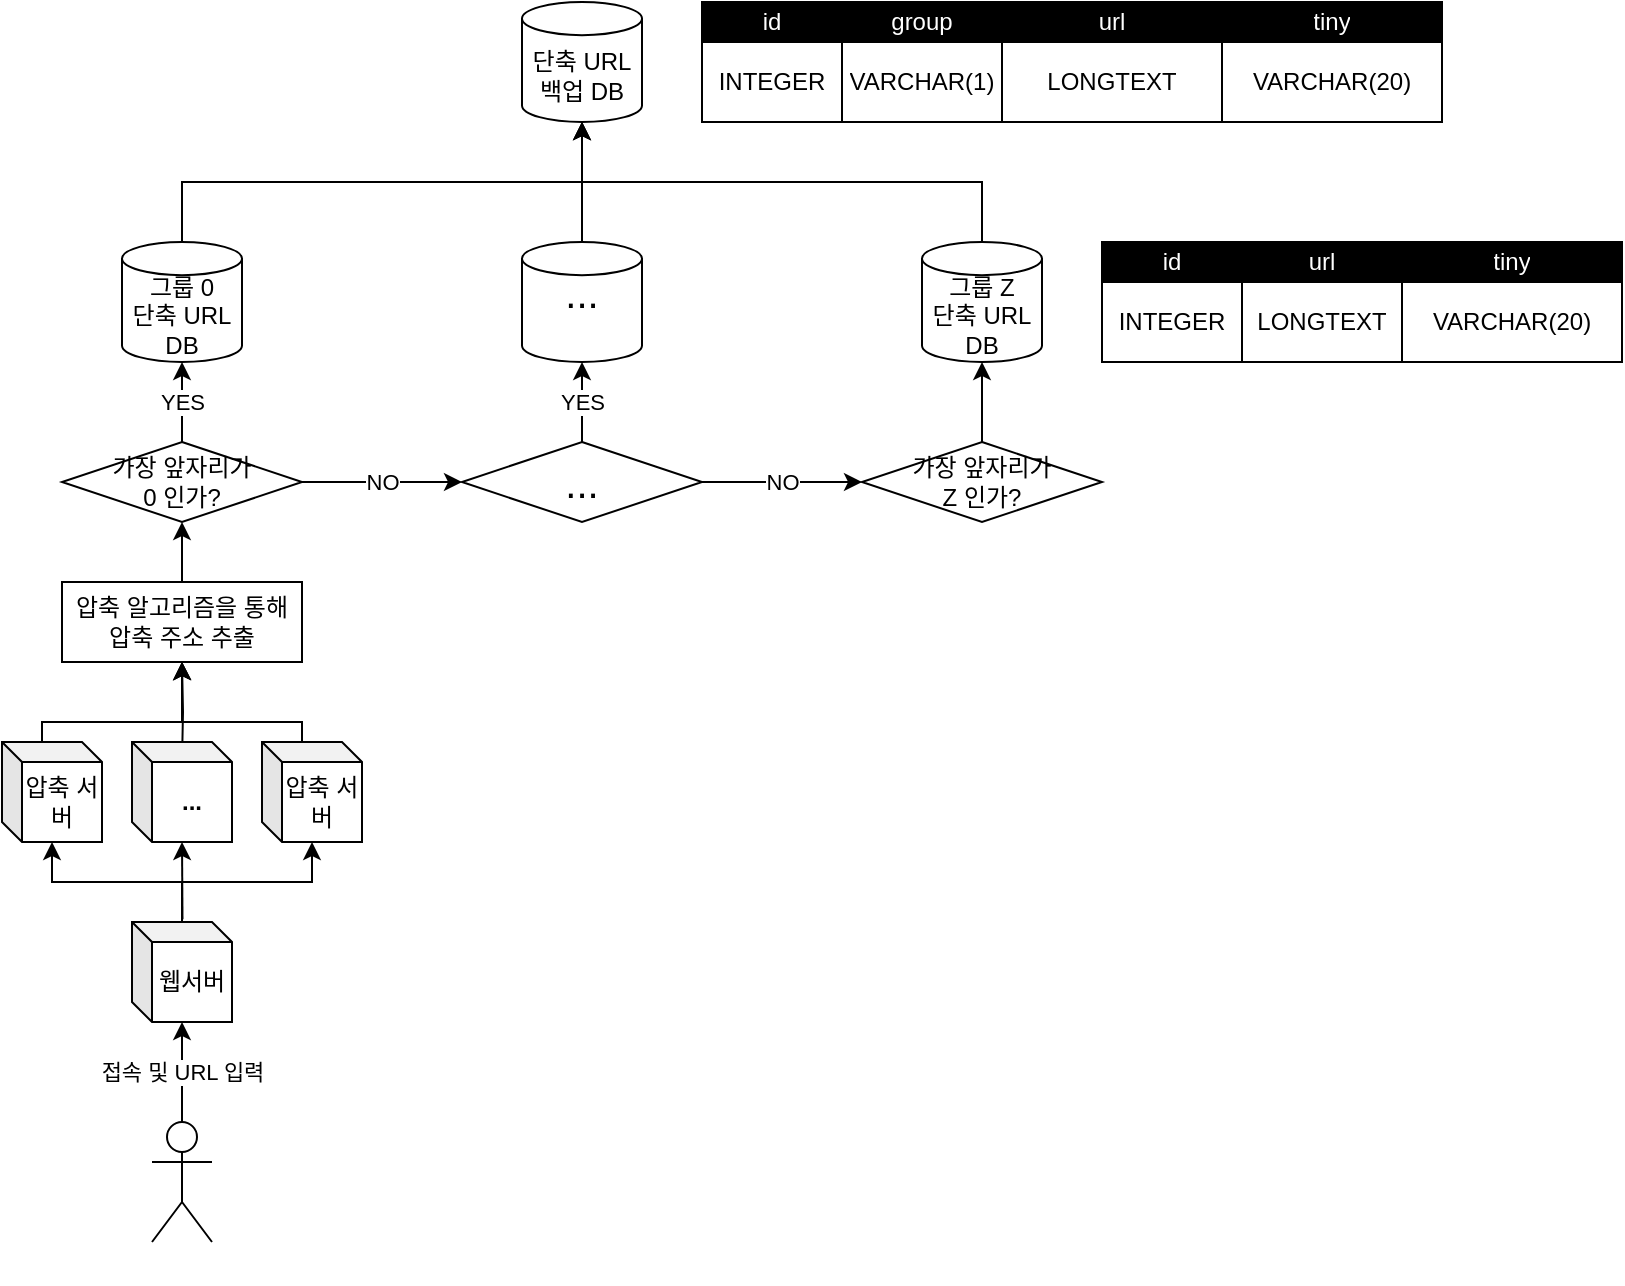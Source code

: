 <mxfile version="14.2.7" type="device"><diagram id="WBcepLeo2mhATagDJu6R" name="Page-1"><mxGraphModel dx="440" dy="453" grid="1" gridSize="10" guides="1" tooltips="1" connect="1" arrows="1" fold="1" page="1" pageScale="1" pageWidth="827" pageHeight="1169" math="0" shadow="0"><root><mxCell id="0"/><mxCell id="1" parent="0"/><mxCell id="1TQgqZklq7w6J_aaLBHr-34" style="edgeStyle=orthogonalEdgeStyle;rounded=0;orthogonalLoop=1;jettySize=auto;html=1;exitX=0.5;exitY=0;exitDx=0;exitDy=0;exitPerimeter=0;entryX=0.5;entryY=1;entryDx=0;entryDy=0;entryPerimeter=0;fontColor=#000000;" parent="1" source="1TQgqZklq7w6J_aaLBHr-1" target="1TQgqZklq7w6J_aaLBHr-30" edge="1"><mxGeometry relative="1" as="geometry"/></mxCell><mxCell id="1TQgqZklq7w6J_aaLBHr-1" value="그룹 0&lt;br&gt;단축 URL DB" style="shape=cylinder3;whiteSpace=wrap;html=1;boundedLbl=1;backgroundOutline=1;size=8.286;" parent="1" vertex="1"><mxGeometry x="110" y="260" width="60" height="60" as="geometry"/></mxCell><mxCell id="1TQgqZklq7w6J_aaLBHr-3" value="" style="shape=table;html=1;whiteSpace=wrap;startSize=0;container=1;collapsible=0;childLayout=tableLayout;" parent="1" vertex="1"><mxGeometry x="600" y="260" width="260" height="60" as="geometry"/></mxCell><mxCell id="1TQgqZklq7w6J_aaLBHr-4" value="" style="shape=partialRectangle;html=1;whiteSpace=wrap;collapsible=0;dropTarget=0;pointerEvents=0;fillColor=none;top=0;left=0;bottom=0;right=0;points=[[0,0.5],[1,0.5]];portConstraint=eastwest;" parent="1TQgqZklq7w6J_aaLBHr-3" vertex="1"><mxGeometry width="260" height="20" as="geometry"/></mxCell><mxCell id="1TQgqZklq7w6J_aaLBHr-5" value="id" style="shape=partialRectangle;html=1;whiteSpace=wrap;connectable=0;overflow=hidden;top=0;left=0;bottom=0;right=0;fillColor=#000000;fontColor=#FFFFFF;strokeColor=none;" parent="1TQgqZklq7w6J_aaLBHr-4" vertex="1"><mxGeometry width="70" height="20" as="geometry"/></mxCell><mxCell id="1TQgqZklq7w6J_aaLBHr-6" value="url" style="shape=partialRectangle;html=1;whiteSpace=wrap;connectable=0;overflow=hidden;top=0;left=0;bottom=0;right=0;fillColor=#000000;fontColor=#FFFFFF;strokeColor=none;" parent="1TQgqZklq7w6J_aaLBHr-4" vertex="1"><mxGeometry x="70" width="80" height="20" as="geometry"/></mxCell><mxCell id="1TQgqZklq7w6J_aaLBHr-7" value="tiny" style="shape=partialRectangle;html=1;whiteSpace=wrap;connectable=0;overflow=hidden;top=0;left=0;bottom=0;right=0;fillColor=#000000;fontColor=#FFFFFF;strokeColor=none;" parent="1TQgqZklq7w6J_aaLBHr-4" vertex="1"><mxGeometry x="150" width="110" height="20" as="geometry"/></mxCell><mxCell id="1TQgqZklq7w6J_aaLBHr-8" value="" style="shape=partialRectangle;html=1;whiteSpace=wrap;collapsible=0;dropTarget=0;pointerEvents=0;fillColor=none;top=0;left=0;bottom=0;right=0;points=[[0,0.5],[1,0.5]];portConstraint=eastwest;" parent="1TQgqZklq7w6J_aaLBHr-3" vertex="1"><mxGeometry y="20" width="260" height="40" as="geometry"/></mxCell><mxCell id="1TQgqZklq7w6J_aaLBHr-9" value="INTEGER" style="shape=partialRectangle;html=1;whiteSpace=wrap;connectable=0;overflow=hidden;fillColor=none;top=0;left=0;bottom=0;right=0;" parent="1TQgqZklq7w6J_aaLBHr-8" vertex="1"><mxGeometry width="70" height="40" as="geometry"/></mxCell><mxCell id="1TQgqZklq7w6J_aaLBHr-10" value="LONGTEXT" style="shape=partialRectangle;html=1;whiteSpace=wrap;connectable=0;overflow=hidden;fillColor=none;top=0;left=0;bottom=0;right=0;" parent="1TQgqZklq7w6J_aaLBHr-8" vertex="1"><mxGeometry x="70" width="80" height="40" as="geometry"/></mxCell><mxCell id="1TQgqZklq7w6J_aaLBHr-11" value="VARCHAR(20)" style="shape=partialRectangle;html=1;whiteSpace=wrap;connectable=0;overflow=hidden;fillColor=none;top=0;left=0;bottom=0;right=0;" parent="1TQgqZklq7w6J_aaLBHr-8" vertex="1"><mxGeometry x="150" width="110" height="40" as="geometry"/></mxCell><mxCell id="1TQgqZklq7w6J_aaLBHr-51" value="접속 및 URL 입력" style="edgeStyle=orthogonalEdgeStyle;rounded=0;orthogonalLoop=1;jettySize=auto;html=1;exitX=0.5;exitY=0;exitDx=0;exitDy=0;exitPerimeter=0;fontColor=#000000;" parent="1" source="1TQgqZklq7w6J_aaLBHr-12" target="1TQgqZklq7w6J_aaLBHr-49" edge="1"><mxGeometry relative="1" as="geometry"/></mxCell><mxCell id="1TQgqZklq7w6J_aaLBHr-12" value="Actor" style="shape=umlActor;verticalLabelPosition=bottom;verticalAlign=top;html=1;outlineConnect=0;fontColor=#FFFFFF;fillColor=#FFFFFF;" parent="1" vertex="1"><mxGeometry x="125" y="700" width="30" height="60" as="geometry"/></mxCell><mxCell id="1TQgqZklq7w6J_aaLBHr-18" style="edgeStyle=orthogonalEdgeStyle;rounded=0;orthogonalLoop=1;jettySize=auto;html=1;exitX=0.5;exitY=0;exitDx=0;exitDy=0;entryX=0.5;entryY=1;entryDx=0;entryDy=0;fontColor=#000000;" parent="1" target="1TQgqZklq7w6J_aaLBHr-14" edge="1"><mxGeometry relative="1" as="geometry"><mxPoint x="140" y="520" as="sourcePoint"/></mxGeometry></mxCell><mxCell id="1TQgqZklq7w6J_aaLBHr-19" style="edgeStyle=orthogonalEdgeStyle;rounded=0;orthogonalLoop=1;jettySize=auto;html=1;exitX=0.5;exitY=0;exitDx=0;exitDy=0;entryX=0.5;entryY=1;entryDx=0;entryDy=0;fontColor=#000000;" parent="1" source="1TQgqZklq7w6J_aaLBHr-14" target="1TQgqZklq7w6J_aaLBHr-16" edge="1"><mxGeometry relative="1" as="geometry"/></mxCell><mxCell id="1TQgqZklq7w6J_aaLBHr-14" value="압축 알고리즘을 통해 압축 주소 추출" style="rounded=0;whiteSpace=wrap;html=1;strokeColor=#000000;fillColor=#FFFFFF;" parent="1" vertex="1"><mxGeometry x="80" y="430" width="120" height="40" as="geometry"/></mxCell><mxCell id="1TQgqZklq7w6J_aaLBHr-21" value="YES" style="edgeStyle=orthogonalEdgeStyle;rounded=0;orthogonalLoop=1;jettySize=auto;html=1;exitX=0.5;exitY=0;exitDx=0;exitDy=0;entryX=0.5;entryY=1;entryDx=0;entryDy=0;entryPerimeter=0;fontColor=#000000;" parent="1" source="1TQgqZklq7w6J_aaLBHr-16" target="1TQgqZklq7w6J_aaLBHr-1" edge="1"><mxGeometry relative="1" as="geometry"/></mxCell><mxCell id="1TQgqZklq7w6J_aaLBHr-24" value="NO" style="edgeStyle=orthogonalEdgeStyle;rounded=0;orthogonalLoop=1;jettySize=auto;html=1;exitX=1;exitY=0.5;exitDx=0;exitDy=0;entryX=0;entryY=0.5;entryDx=0;entryDy=0;fontColor=#000000;" parent="1" source="1TQgqZklq7w6J_aaLBHr-16" target="1TQgqZklq7w6J_aaLBHr-17" edge="1"><mxGeometry relative="1" as="geometry"/></mxCell><mxCell id="1TQgqZklq7w6J_aaLBHr-16" value="&lt;span&gt;가장 앞자리가&lt;/span&gt;&lt;br&gt;&lt;span&gt;0 인가?&lt;/span&gt;" style="rhombus;whiteSpace=wrap;html=1;strokeColor=#000000;fillColor=#FFFFFF;fontColor=#000000;" parent="1" vertex="1"><mxGeometry x="80" y="360" width="120" height="40" as="geometry"/></mxCell><mxCell id="1TQgqZklq7w6J_aaLBHr-26" value="NO" style="edgeStyle=orthogonalEdgeStyle;rounded=0;orthogonalLoop=1;jettySize=auto;html=1;exitX=1;exitY=0.5;exitDx=0;exitDy=0;entryX=0;entryY=0.5;entryDx=0;entryDy=0;fontColor=#000000;" parent="1" source="1TQgqZklq7w6J_aaLBHr-17" target="1TQgqZklq7w6J_aaLBHr-25" edge="1"><mxGeometry relative="1" as="geometry"/></mxCell><mxCell id="1TQgqZklq7w6J_aaLBHr-27" value="YES" style="edgeStyle=orthogonalEdgeStyle;rounded=0;orthogonalLoop=1;jettySize=auto;html=1;exitX=0.5;exitY=0;exitDx=0;exitDy=0;entryX=0.5;entryY=1;entryDx=0;entryDy=0;entryPerimeter=0;fontColor=#000000;" parent="1" source="1TQgqZklq7w6J_aaLBHr-17" target="1TQgqZklq7w6J_aaLBHr-22" edge="1"><mxGeometry relative="1" as="geometry"/></mxCell><mxCell id="1TQgqZklq7w6J_aaLBHr-17" value="&lt;span style=&quot;font-size: 20px&quot;&gt;...&lt;br&gt;&lt;/span&gt;" style="rhombus;whiteSpace=wrap;html=1;strokeColor=#000000;fillColor=#FFFFFF;fontColor=#000000;" parent="1" vertex="1"><mxGeometry x="280" y="360" width="120" height="40" as="geometry"/></mxCell><mxCell id="1TQgqZklq7w6J_aaLBHr-31" style="edgeStyle=orthogonalEdgeStyle;rounded=0;orthogonalLoop=1;jettySize=auto;html=1;exitX=0.5;exitY=0;exitDx=0;exitDy=0;exitPerimeter=0;entryX=0.5;entryY=1;entryDx=0;entryDy=0;entryPerimeter=0;fontColor=#000000;" parent="1" source="1TQgqZklq7w6J_aaLBHr-22" target="1TQgqZklq7w6J_aaLBHr-30" edge="1"><mxGeometry relative="1" as="geometry"/></mxCell><mxCell id="1TQgqZklq7w6J_aaLBHr-22" value="&lt;font style=&quot;font-size: 20px&quot;&gt;...&lt;br&gt;&lt;br&gt;&lt;/font&gt;" style="shape=cylinder3;whiteSpace=wrap;html=1;boundedLbl=1;backgroundOutline=1;size=8.286;" parent="1" vertex="1"><mxGeometry x="310" y="260" width="60" height="60" as="geometry"/></mxCell><mxCell id="1TQgqZklq7w6J_aaLBHr-35" style="edgeStyle=orthogonalEdgeStyle;rounded=0;orthogonalLoop=1;jettySize=auto;html=1;exitX=0.5;exitY=0;exitDx=0;exitDy=0;exitPerimeter=0;entryX=0.5;entryY=1;entryDx=0;entryDy=0;entryPerimeter=0;fontColor=#000000;" parent="1" source="1TQgqZklq7w6J_aaLBHr-23" target="1TQgqZklq7w6J_aaLBHr-30" edge="1"><mxGeometry relative="1" as="geometry"/></mxCell><mxCell id="1TQgqZklq7w6J_aaLBHr-23" value="그룹 Z&lt;br&gt;단축 URL DB" style="shape=cylinder3;whiteSpace=wrap;html=1;boundedLbl=1;backgroundOutline=1;size=8.286;" parent="1" vertex="1"><mxGeometry x="510" y="260" width="60" height="60" as="geometry"/></mxCell><mxCell id="1TQgqZklq7w6J_aaLBHr-28" style="edgeStyle=orthogonalEdgeStyle;rounded=0;orthogonalLoop=1;jettySize=auto;html=1;exitX=0.5;exitY=0;exitDx=0;exitDy=0;entryX=0.5;entryY=1;entryDx=0;entryDy=0;entryPerimeter=0;fontColor=#000000;" parent="1" source="1TQgqZklq7w6J_aaLBHr-25" target="1TQgqZklq7w6J_aaLBHr-23" edge="1"><mxGeometry relative="1" as="geometry"/></mxCell><mxCell id="1TQgqZklq7w6J_aaLBHr-25" value="&lt;span&gt;가장 앞자리가&lt;/span&gt;&lt;br&gt;&lt;span&gt;Z 인가?&lt;/span&gt;" style="rhombus;whiteSpace=wrap;html=1;strokeColor=#000000;fillColor=#FFFFFF;fontColor=#000000;" parent="1" vertex="1"><mxGeometry x="480" y="360" width="120" height="40" as="geometry"/></mxCell><mxCell id="1TQgqZklq7w6J_aaLBHr-30" value="단축 URL 백업 DB" style="shape=cylinder3;whiteSpace=wrap;html=1;boundedLbl=1;backgroundOutline=1;size=8.286;" parent="1" vertex="1"><mxGeometry x="310" y="140" width="60" height="60" as="geometry"/></mxCell><mxCell id="1TQgqZklq7w6J_aaLBHr-36" value="" style="shape=table;html=1;whiteSpace=wrap;startSize=0;container=1;collapsible=0;childLayout=tableLayout;" parent="1" vertex="1"><mxGeometry x="400" y="140" width="370" height="60" as="geometry"/></mxCell><mxCell id="1TQgqZklq7w6J_aaLBHr-37" value="" style="shape=partialRectangle;html=1;whiteSpace=wrap;collapsible=0;dropTarget=0;pointerEvents=0;fillColor=none;top=0;left=0;bottom=0;right=0;points=[[0,0.5],[1,0.5]];portConstraint=eastwest;" parent="1TQgqZklq7w6J_aaLBHr-36" vertex="1"><mxGeometry width="370" height="20" as="geometry"/></mxCell><mxCell id="1TQgqZklq7w6J_aaLBHr-38" value="id" style="shape=partialRectangle;html=1;whiteSpace=wrap;connectable=0;overflow=hidden;top=0;left=0;bottom=0;right=0;fillColor=#000000;fontColor=#FFFFFF;strokeColor=none;" parent="1TQgqZklq7w6J_aaLBHr-37" vertex="1"><mxGeometry width="70" height="20" as="geometry"/></mxCell><mxCell id="1TQgqZklq7w6J_aaLBHr-39" value="group" style="shape=partialRectangle;html=1;whiteSpace=wrap;connectable=0;overflow=hidden;top=0;left=0;bottom=0;right=0;fillColor=#000000;fontColor=#FFFFFF;strokeColor=none;" parent="1TQgqZklq7w6J_aaLBHr-37" vertex="1"><mxGeometry x="70" width="80" height="20" as="geometry"/></mxCell><mxCell id="1TQgqZklq7w6J_aaLBHr-40" value="&lt;span&gt;url&lt;/span&gt;" style="shape=partialRectangle;html=1;whiteSpace=wrap;connectable=0;overflow=hidden;top=0;left=0;bottom=0;right=0;fillColor=#000000;fontColor=#FFFFFF;strokeColor=none;" parent="1TQgqZklq7w6J_aaLBHr-37" vertex="1"><mxGeometry x="150" width="110" height="20" as="geometry"/></mxCell><mxCell id="1TQgqZklq7w6J_aaLBHr-45" value="&lt;span&gt;tiny&lt;/span&gt;" style="shape=partialRectangle;html=1;whiteSpace=wrap;connectable=0;overflow=hidden;top=0;left=0;bottom=0;right=0;fillColor=#000000;fontColor=#FFFFFF;strokeColor=none;" parent="1TQgqZklq7w6J_aaLBHr-37" vertex="1"><mxGeometry x="260" width="110" height="20" as="geometry"/></mxCell><mxCell id="1TQgqZklq7w6J_aaLBHr-41" value="" style="shape=partialRectangle;html=1;whiteSpace=wrap;collapsible=0;dropTarget=0;pointerEvents=0;fillColor=none;top=0;left=0;bottom=0;right=0;points=[[0,0.5],[1,0.5]];portConstraint=eastwest;" parent="1TQgqZklq7w6J_aaLBHr-36" vertex="1"><mxGeometry y="20" width="370" height="40" as="geometry"/></mxCell><mxCell id="1TQgqZklq7w6J_aaLBHr-42" value="INTEGER" style="shape=partialRectangle;html=1;whiteSpace=wrap;connectable=0;overflow=hidden;fillColor=none;top=0;left=0;bottom=0;right=0;" parent="1TQgqZklq7w6J_aaLBHr-41" vertex="1"><mxGeometry width="70" height="40" as="geometry"/></mxCell><mxCell id="1TQgqZklq7w6J_aaLBHr-43" value="VARCHAR(1)" style="shape=partialRectangle;html=1;whiteSpace=wrap;connectable=0;overflow=hidden;fillColor=none;top=0;left=0;bottom=0;right=0;" parent="1TQgqZklq7w6J_aaLBHr-41" vertex="1"><mxGeometry x="70" width="80" height="40" as="geometry"/></mxCell><mxCell id="1TQgqZklq7w6J_aaLBHr-44" value="&lt;span&gt;LONGTEXT&lt;/span&gt;" style="shape=partialRectangle;html=1;whiteSpace=wrap;connectable=0;overflow=hidden;fillColor=none;top=0;left=0;bottom=0;right=0;" parent="1TQgqZklq7w6J_aaLBHr-41" vertex="1"><mxGeometry x="150" width="110" height="40" as="geometry"/></mxCell><mxCell id="1TQgqZklq7w6J_aaLBHr-46" value="&lt;span&gt;VARCHAR(20)&lt;/span&gt;" style="shape=partialRectangle;html=1;whiteSpace=wrap;connectable=0;overflow=hidden;fillColor=none;top=0;left=0;bottom=0;right=0;" parent="1TQgqZklq7w6J_aaLBHr-41" vertex="1"><mxGeometry x="260" width="110" height="40" as="geometry"/></mxCell><mxCell id="1TQgqZklq7w6J_aaLBHr-53" style="edgeStyle=orthogonalEdgeStyle;rounded=0;orthogonalLoop=1;jettySize=auto;html=1;exitX=0.505;exitY=-0.028;exitDx=0;exitDy=0;exitPerimeter=0;fontColor=#000000;" parent="1" source="1TQgqZklq7w6J_aaLBHr-49" edge="1"><mxGeometry relative="1" as="geometry"><mxPoint x="140" y="560" as="targetPoint"/></mxGeometry></mxCell><mxCell id="NHjcSicuJkuoYrMbBoJh-4" style="edgeStyle=orthogonalEdgeStyle;rounded=0;orthogonalLoop=1;jettySize=auto;html=1;exitX=0;exitY=0;exitDx=20;exitDy=0;exitPerimeter=0;" edge="1" parent="1" source="1TQgqZklq7w6J_aaLBHr-49" target="NHjcSicuJkuoYrMbBoJh-2"><mxGeometry relative="1" as="geometry"><Array as="points"><mxPoint x="140" y="600"/><mxPoint x="140" y="580"/><mxPoint x="75" y="580"/></Array></mxGeometry></mxCell><mxCell id="NHjcSicuJkuoYrMbBoJh-5" style="edgeStyle=orthogonalEdgeStyle;rounded=0;orthogonalLoop=1;jettySize=auto;html=1;exitX=0;exitY=0;exitDx=20;exitDy=0;exitPerimeter=0;" edge="1" parent="1" source="1TQgqZklq7w6J_aaLBHr-49" target="NHjcSicuJkuoYrMbBoJh-3"><mxGeometry relative="1" as="geometry"><Array as="points"><mxPoint x="140" y="600"/><mxPoint x="140" y="580"/><mxPoint x="205" y="580"/></Array></mxGeometry></mxCell><mxCell id="1TQgqZklq7w6J_aaLBHr-49" value="웹서버" style="shape=cube;whiteSpace=wrap;html=1;boundedLbl=1;backgroundOutline=1;darkOpacity=0.05;darkOpacity2=0.1;strokeColor=#000000;fillColor=#FFFFFF;fontColor=#000000;size=10;" parent="1" vertex="1"><mxGeometry x="115" y="600" width="50" height="50" as="geometry"/></mxCell><mxCell id="NHjcSicuJkuoYrMbBoJh-1" value="&lt;b&gt;...&lt;/b&gt;" style="shape=cube;whiteSpace=wrap;html=1;boundedLbl=1;backgroundOutline=1;darkOpacity=0.05;darkOpacity2=0.1;strokeColor=#000000;fillColor=#FFFFFF;fontColor=#000000;size=10;" vertex="1" parent="1"><mxGeometry x="115" y="510" width="50" height="50" as="geometry"/></mxCell><mxCell id="NHjcSicuJkuoYrMbBoJh-6" style="edgeStyle=orthogonalEdgeStyle;rounded=0;orthogonalLoop=1;jettySize=auto;html=1;exitX=0;exitY=0;exitDx=20;exitDy=0;exitPerimeter=0;" edge="1" parent="1" source="NHjcSicuJkuoYrMbBoJh-2" target="1TQgqZklq7w6J_aaLBHr-14"><mxGeometry relative="1" as="geometry"><Array as="points"><mxPoint x="70" y="500"/><mxPoint x="140" y="500"/></Array></mxGeometry></mxCell><mxCell id="NHjcSicuJkuoYrMbBoJh-2" value="압축 서버" style="shape=cube;whiteSpace=wrap;html=1;boundedLbl=1;backgroundOutline=1;darkOpacity=0.05;darkOpacity2=0.1;strokeColor=#000000;fillColor=#FFFFFF;fontColor=#000000;size=10;" vertex="1" parent="1"><mxGeometry x="50" y="510" width="50" height="50" as="geometry"/></mxCell><mxCell id="NHjcSicuJkuoYrMbBoJh-7" style="edgeStyle=orthogonalEdgeStyle;rounded=0;orthogonalLoop=1;jettySize=auto;html=1;exitX=0;exitY=0;exitDx=20;exitDy=0;exitPerimeter=0;" edge="1" parent="1" source="NHjcSicuJkuoYrMbBoJh-3" target="1TQgqZklq7w6J_aaLBHr-14"><mxGeometry relative="1" as="geometry"><Array as="points"><mxPoint x="200" y="500"/><mxPoint x="140" y="500"/></Array></mxGeometry></mxCell><mxCell id="NHjcSicuJkuoYrMbBoJh-3" value="압축 서버" style="shape=cube;whiteSpace=wrap;html=1;boundedLbl=1;backgroundOutline=1;darkOpacity=0.05;darkOpacity2=0.1;strokeColor=#000000;fillColor=#FFFFFF;fontColor=#000000;size=10;" vertex="1" parent="1"><mxGeometry x="180" y="510" width="50" height="50" as="geometry"/></mxCell></root></mxGraphModel></diagram></mxfile>